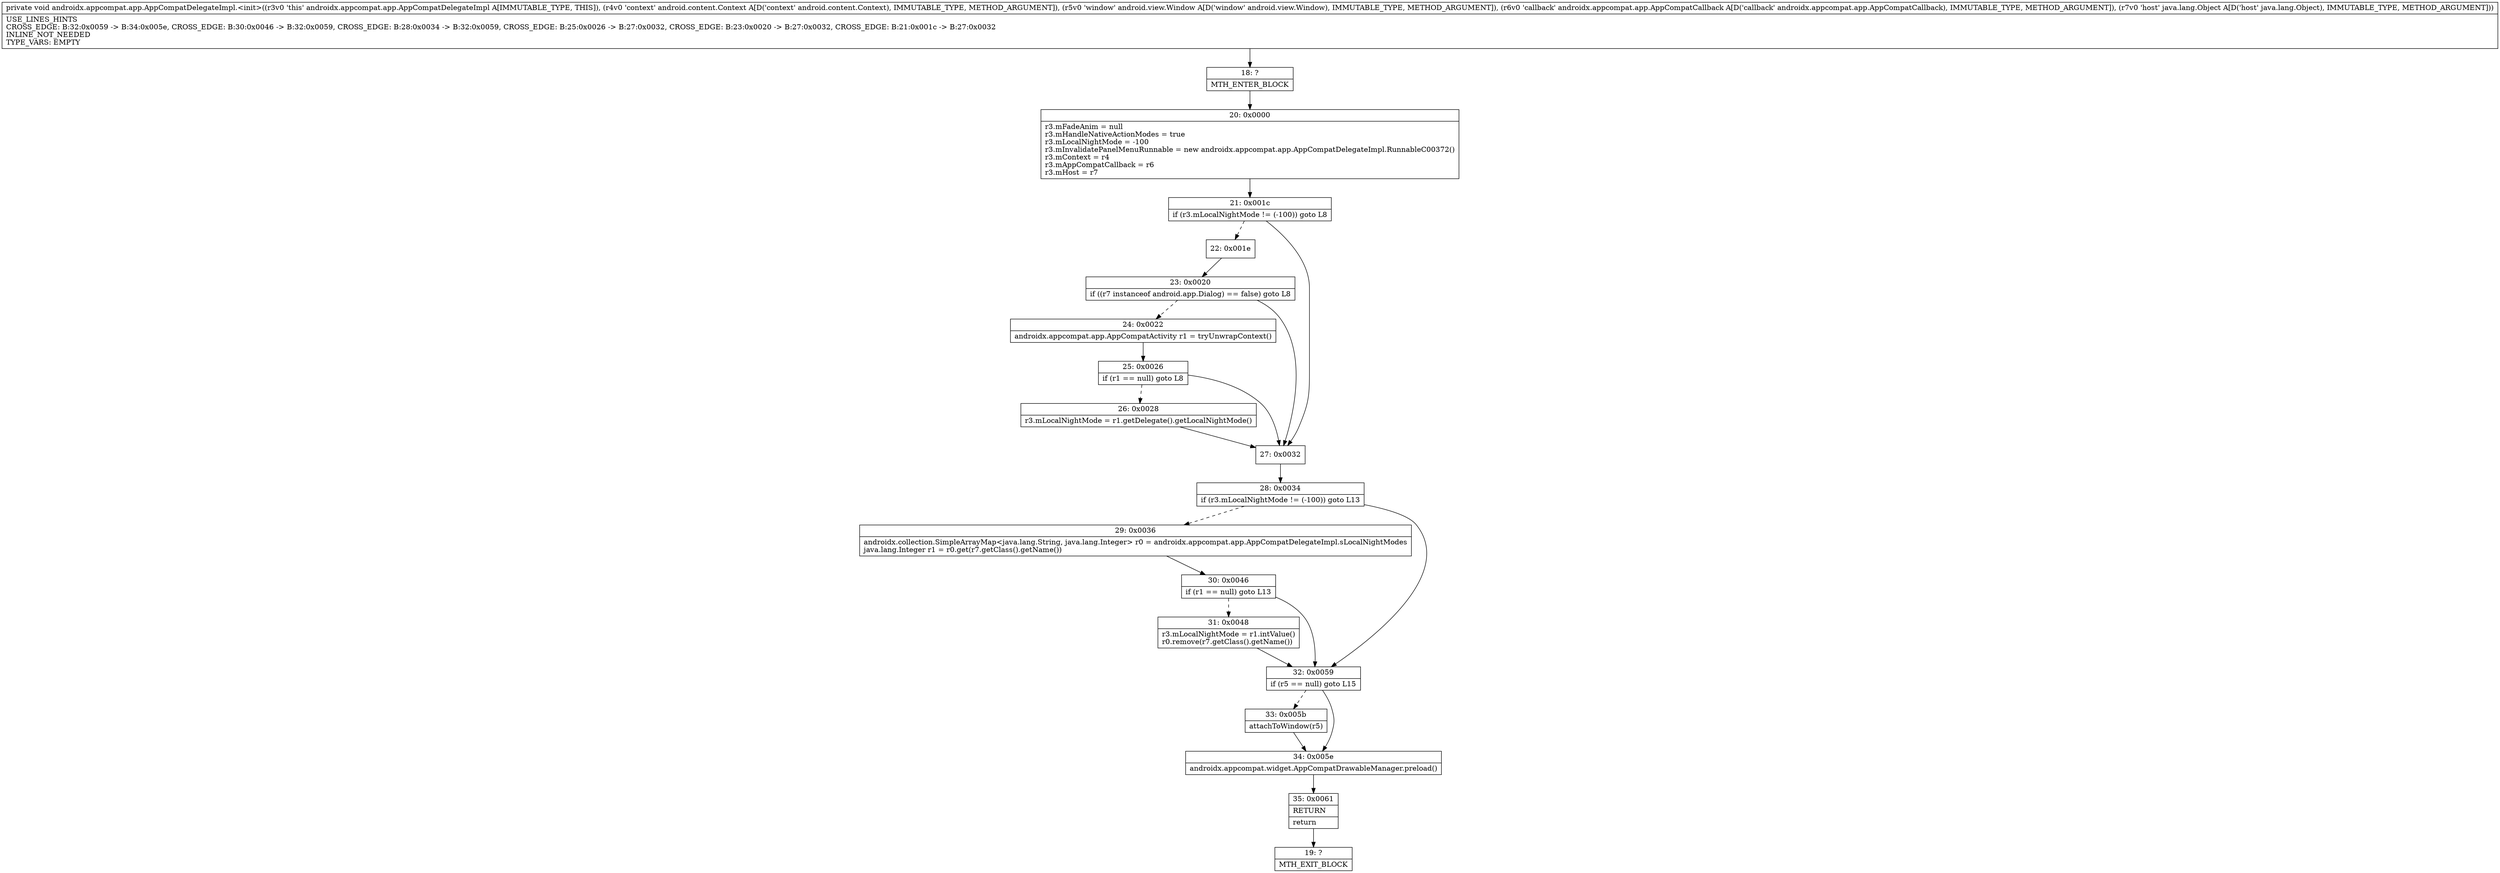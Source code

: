 digraph "CFG forandroidx.appcompat.app.AppCompatDelegateImpl.\<init\>(Landroid\/content\/Context;Landroid\/view\/Window;Landroidx\/appcompat\/app\/AppCompatCallback;Ljava\/lang\/Object;)V" {
Node_18 [shape=record,label="{18\:\ ?|MTH_ENTER_BLOCK\l}"];
Node_20 [shape=record,label="{20\:\ 0x0000|r3.mFadeAnim = null\lr3.mHandleNativeActionModes = true\lr3.mLocalNightMode = \-100\lr3.mInvalidatePanelMenuRunnable = new androidx.appcompat.app.AppCompatDelegateImpl.RunnableC00372()\lr3.mContext = r4\lr3.mAppCompatCallback = r6\lr3.mHost = r7\l}"];
Node_21 [shape=record,label="{21\:\ 0x001c|if (r3.mLocalNightMode != (\-100)) goto L8\l}"];
Node_22 [shape=record,label="{22\:\ 0x001e}"];
Node_23 [shape=record,label="{23\:\ 0x0020|if ((r7 instanceof android.app.Dialog) == false) goto L8\l}"];
Node_24 [shape=record,label="{24\:\ 0x0022|androidx.appcompat.app.AppCompatActivity r1 = tryUnwrapContext()\l}"];
Node_25 [shape=record,label="{25\:\ 0x0026|if (r1 == null) goto L8\l}"];
Node_26 [shape=record,label="{26\:\ 0x0028|r3.mLocalNightMode = r1.getDelegate().getLocalNightMode()\l}"];
Node_27 [shape=record,label="{27\:\ 0x0032}"];
Node_28 [shape=record,label="{28\:\ 0x0034|if (r3.mLocalNightMode != (\-100)) goto L13\l}"];
Node_29 [shape=record,label="{29\:\ 0x0036|androidx.collection.SimpleArrayMap\<java.lang.String, java.lang.Integer\> r0 = androidx.appcompat.app.AppCompatDelegateImpl.sLocalNightModes\ljava.lang.Integer r1 = r0.get(r7.getClass().getName())\l}"];
Node_30 [shape=record,label="{30\:\ 0x0046|if (r1 == null) goto L13\l}"];
Node_31 [shape=record,label="{31\:\ 0x0048|r3.mLocalNightMode = r1.intValue()\lr0.remove(r7.getClass().getName())\l}"];
Node_32 [shape=record,label="{32\:\ 0x0059|if (r5 == null) goto L15\l}"];
Node_33 [shape=record,label="{33\:\ 0x005b|attachToWindow(r5)\l}"];
Node_34 [shape=record,label="{34\:\ 0x005e|androidx.appcompat.widget.AppCompatDrawableManager.preload()\l}"];
Node_35 [shape=record,label="{35\:\ 0x0061|RETURN\l|return\l}"];
Node_19 [shape=record,label="{19\:\ ?|MTH_EXIT_BLOCK\l}"];
MethodNode[shape=record,label="{private void androidx.appcompat.app.AppCompatDelegateImpl.\<init\>((r3v0 'this' androidx.appcompat.app.AppCompatDelegateImpl A[IMMUTABLE_TYPE, THIS]), (r4v0 'context' android.content.Context A[D('context' android.content.Context), IMMUTABLE_TYPE, METHOD_ARGUMENT]), (r5v0 'window' android.view.Window A[D('window' android.view.Window), IMMUTABLE_TYPE, METHOD_ARGUMENT]), (r6v0 'callback' androidx.appcompat.app.AppCompatCallback A[D('callback' androidx.appcompat.app.AppCompatCallback), IMMUTABLE_TYPE, METHOD_ARGUMENT]), (r7v0 'host' java.lang.Object A[D('host' java.lang.Object), IMMUTABLE_TYPE, METHOD_ARGUMENT]))  | USE_LINES_HINTS\lCROSS_EDGE: B:32:0x0059 \-\> B:34:0x005e, CROSS_EDGE: B:30:0x0046 \-\> B:32:0x0059, CROSS_EDGE: B:28:0x0034 \-\> B:32:0x0059, CROSS_EDGE: B:25:0x0026 \-\> B:27:0x0032, CROSS_EDGE: B:23:0x0020 \-\> B:27:0x0032, CROSS_EDGE: B:21:0x001c \-\> B:27:0x0032\lINLINE_NOT_NEEDED\lTYPE_VARS: EMPTY\l}"];
MethodNode -> Node_18;Node_18 -> Node_20;
Node_20 -> Node_21;
Node_21 -> Node_22[style=dashed];
Node_21 -> Node_27;
Node_22 -> Node_23;
Node_23 -> Node_24[style=dashed];
Node_23 -> Node_27;
Node_24 -> Node_25;
Node_25 -> Node_26[style=dashed];
Node_25 -> Node_27;
Node_26 -> Node_27;
Node_27 -> Node_28;
Node_28 -> Node_29[style=dashed];
Node_28 -> Node_32;
Node_29 -> Node_30;
Node_30 -> Node_31[style=dashed];
Node_30 -> Node_32;
Node_31 -> Node_32;
Node_32 -> Node_33[style=dashed];
Node_32 -> Node_34;
Node_33 -> Node_34;
Node_34 -> Node_35;
Node_35 -> Node_19;
}

